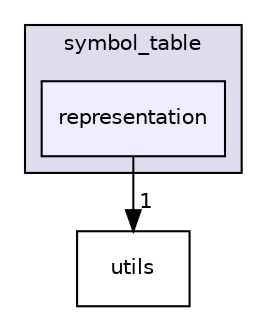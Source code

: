 digraph "src/symbol_table/representation" {
  compound=true
  node [ fontsize="10", fontname="Helvetica"];
  edge [ labelfontsize="10", labelfontname="Helvetica"];
  subgraph clusterdir_ee2e78e09e3523a3dc72b1c19f9afb8f {
    graph [ bgcolor="#ddddee", pencolor="black", label="symbol_table" fontname="Helvetica", fontsize="10", URL="dir_ee2e78e09e3523a3dc72b1c19f9afb8f.html"]
  dir_621dfd993a3f43c50d7e2e7bb7d4a823 [shape=box, label="representation", style="filled", fillcolor="#eeeeff", pencolor="black", URL="dir_621dfd993a3f43c50d7e2e7bb7d4a823.html"];
  }
  dir_313caf1132e152dd9b58bea13a4052ca [shape=box label="utils" URL="dir_313caf1132e152dd9b58bea13a4052ca.html"];
  dir_621dfd993a3f43c50d7e2e7bb7d4a823->dir_313caf1132e152dd9b58bea13a4052ca [headlabel="1", labeldistance=1.5 headhref="dir_000018_000023.html"];
}
